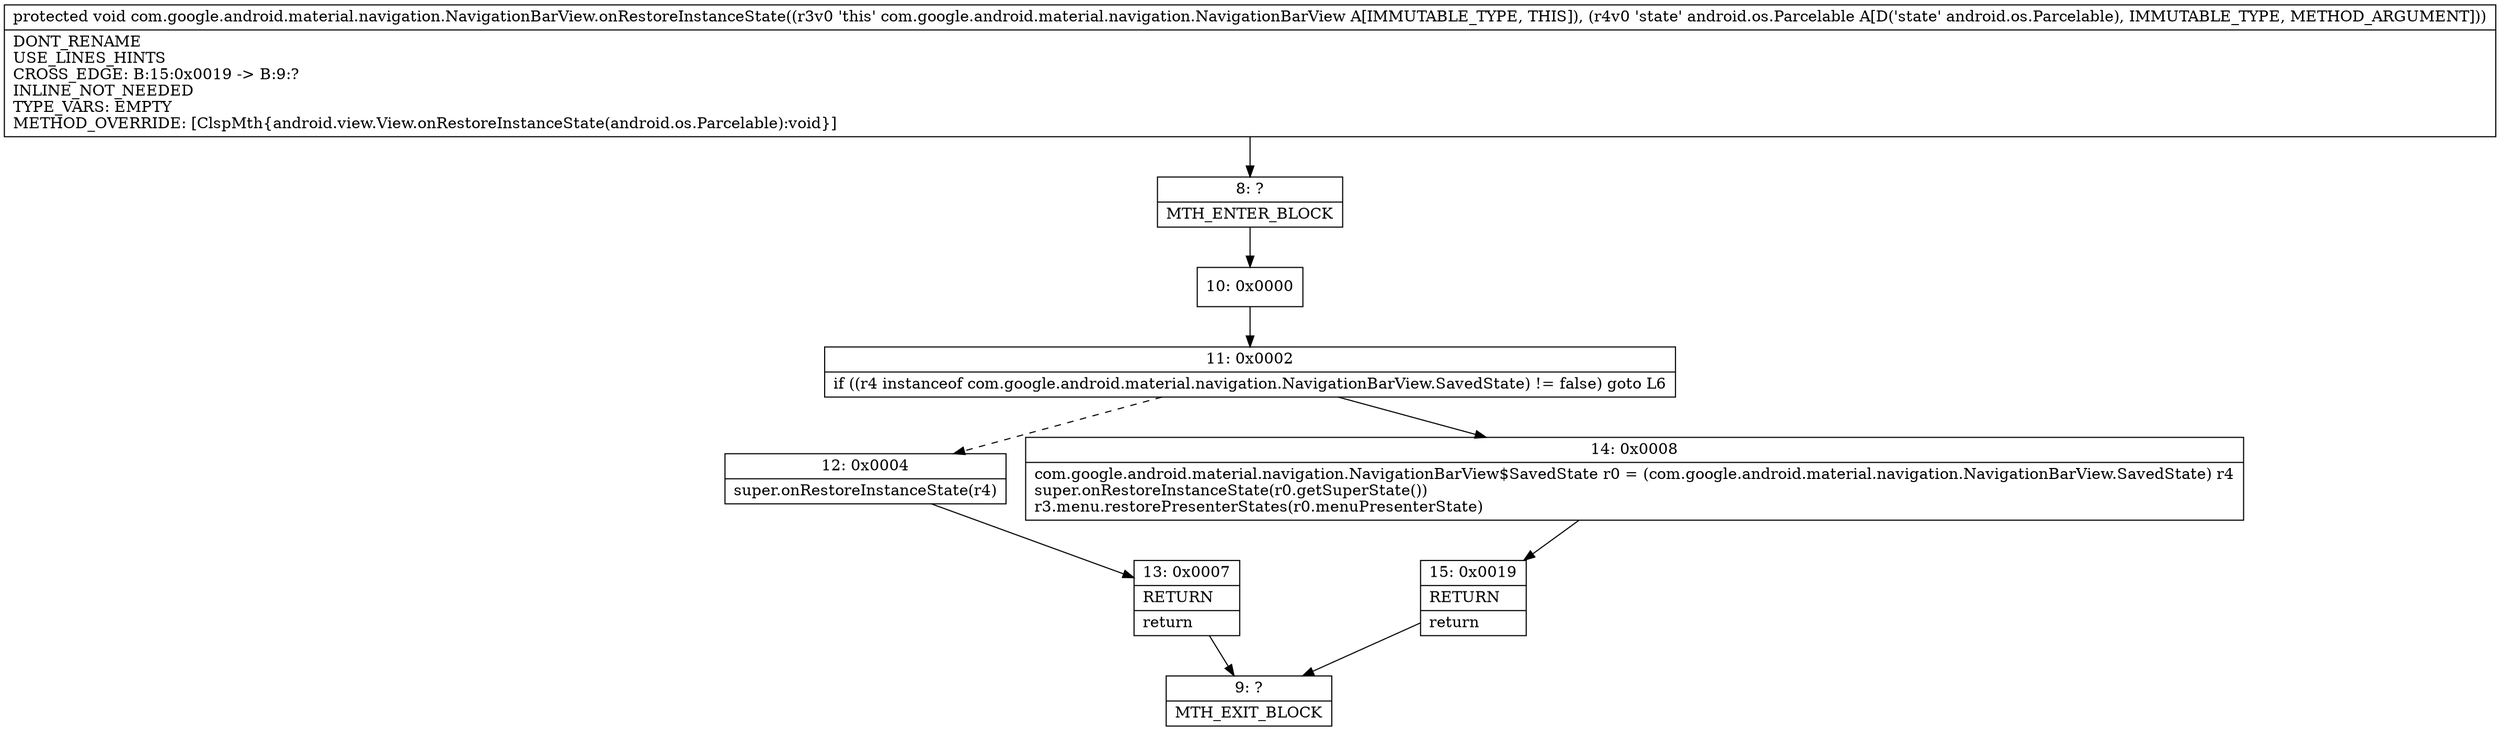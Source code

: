 digraph "CFG forcom.google.android.material.navigation.NavigationBarView.onRestoreInstanceState(Landroid\/os\/Parcelable;)V" {
Node_8 [shape=record,label="{8\:\ ?|MTH_ENTER_BLOCK\l}"];
Node_10 [shape=record,label="{10\:\ 0x0000}"];
Node_11 [shape=record,label="{11\:\ 0x0002|if ((r4 instanceof com.google.android.material.navigation.NavigationBarView.SavedState) != false) goto L6\l}"];
Node_12 [shape=record,label="{12\:\ 0x0004|super.onRestoreInstanceState(r4)\l}"];
Node_13 [shape=record,label="{13\:\ 0x0007|RETURN\l|return\l}"];
Node_9 [shape=record,label="{9\:\ ?|MTH_EXIT_BLOCK\l}"];
Node_14 [shape=record,label="{14\:\ 0x0008|com.google.android.material.navigation.NavigationBarView$SavedState r0 = (com.google.android.material.navigation.NavigationBarView.SavedState) r4\lsuper.onRestoreInstanceState(r0.getSuperState())\lr3.menu.restorePresenterStates(r0.menuPresenterState)\l}"];
Node_15 [shape=record,label="{15\:\ 0x0019|RETURN\l|return\l}"];
MethodNode[shape=record,label="{protected void com.google.android.material.navigation.NavigationBarView.onRestoreInstanceState((r3v0 'this' com.google.android.material.navigation.NavigationBarView A[IMMUTABLE_TYPE, THIS]), (r4v0 'state' android.os.Parcelable A[D('state' android.os.Parcelable), IMMUTABLE_TYPE, METHOD_ARGUMENT]))  | DONT_RENAME\lUSE_LINES_HINTS\lCROSS_EDGE: B:15:0x0019 \-\> B:9:?\lINLINE_NOT_NEEDED\lTYPE_VARS: EMPTY\lMETHOD_OVERRIDE: [ClspMth\{android.view.View.onRestoreInstanceState(android.os.Parcelable):void\}]\l}"];
MethodNode -> Node_8;Node_8 -> Node_10;
Node_10 -> Node_11;
Node_11 -> Node_12[style=dashed];
Node_11 -> Node_14;
Node_12 -> Node_13;
Node_13 -> Node_9;
Node_14 -> Node_15;
Node_15 -> Node_9;
}

